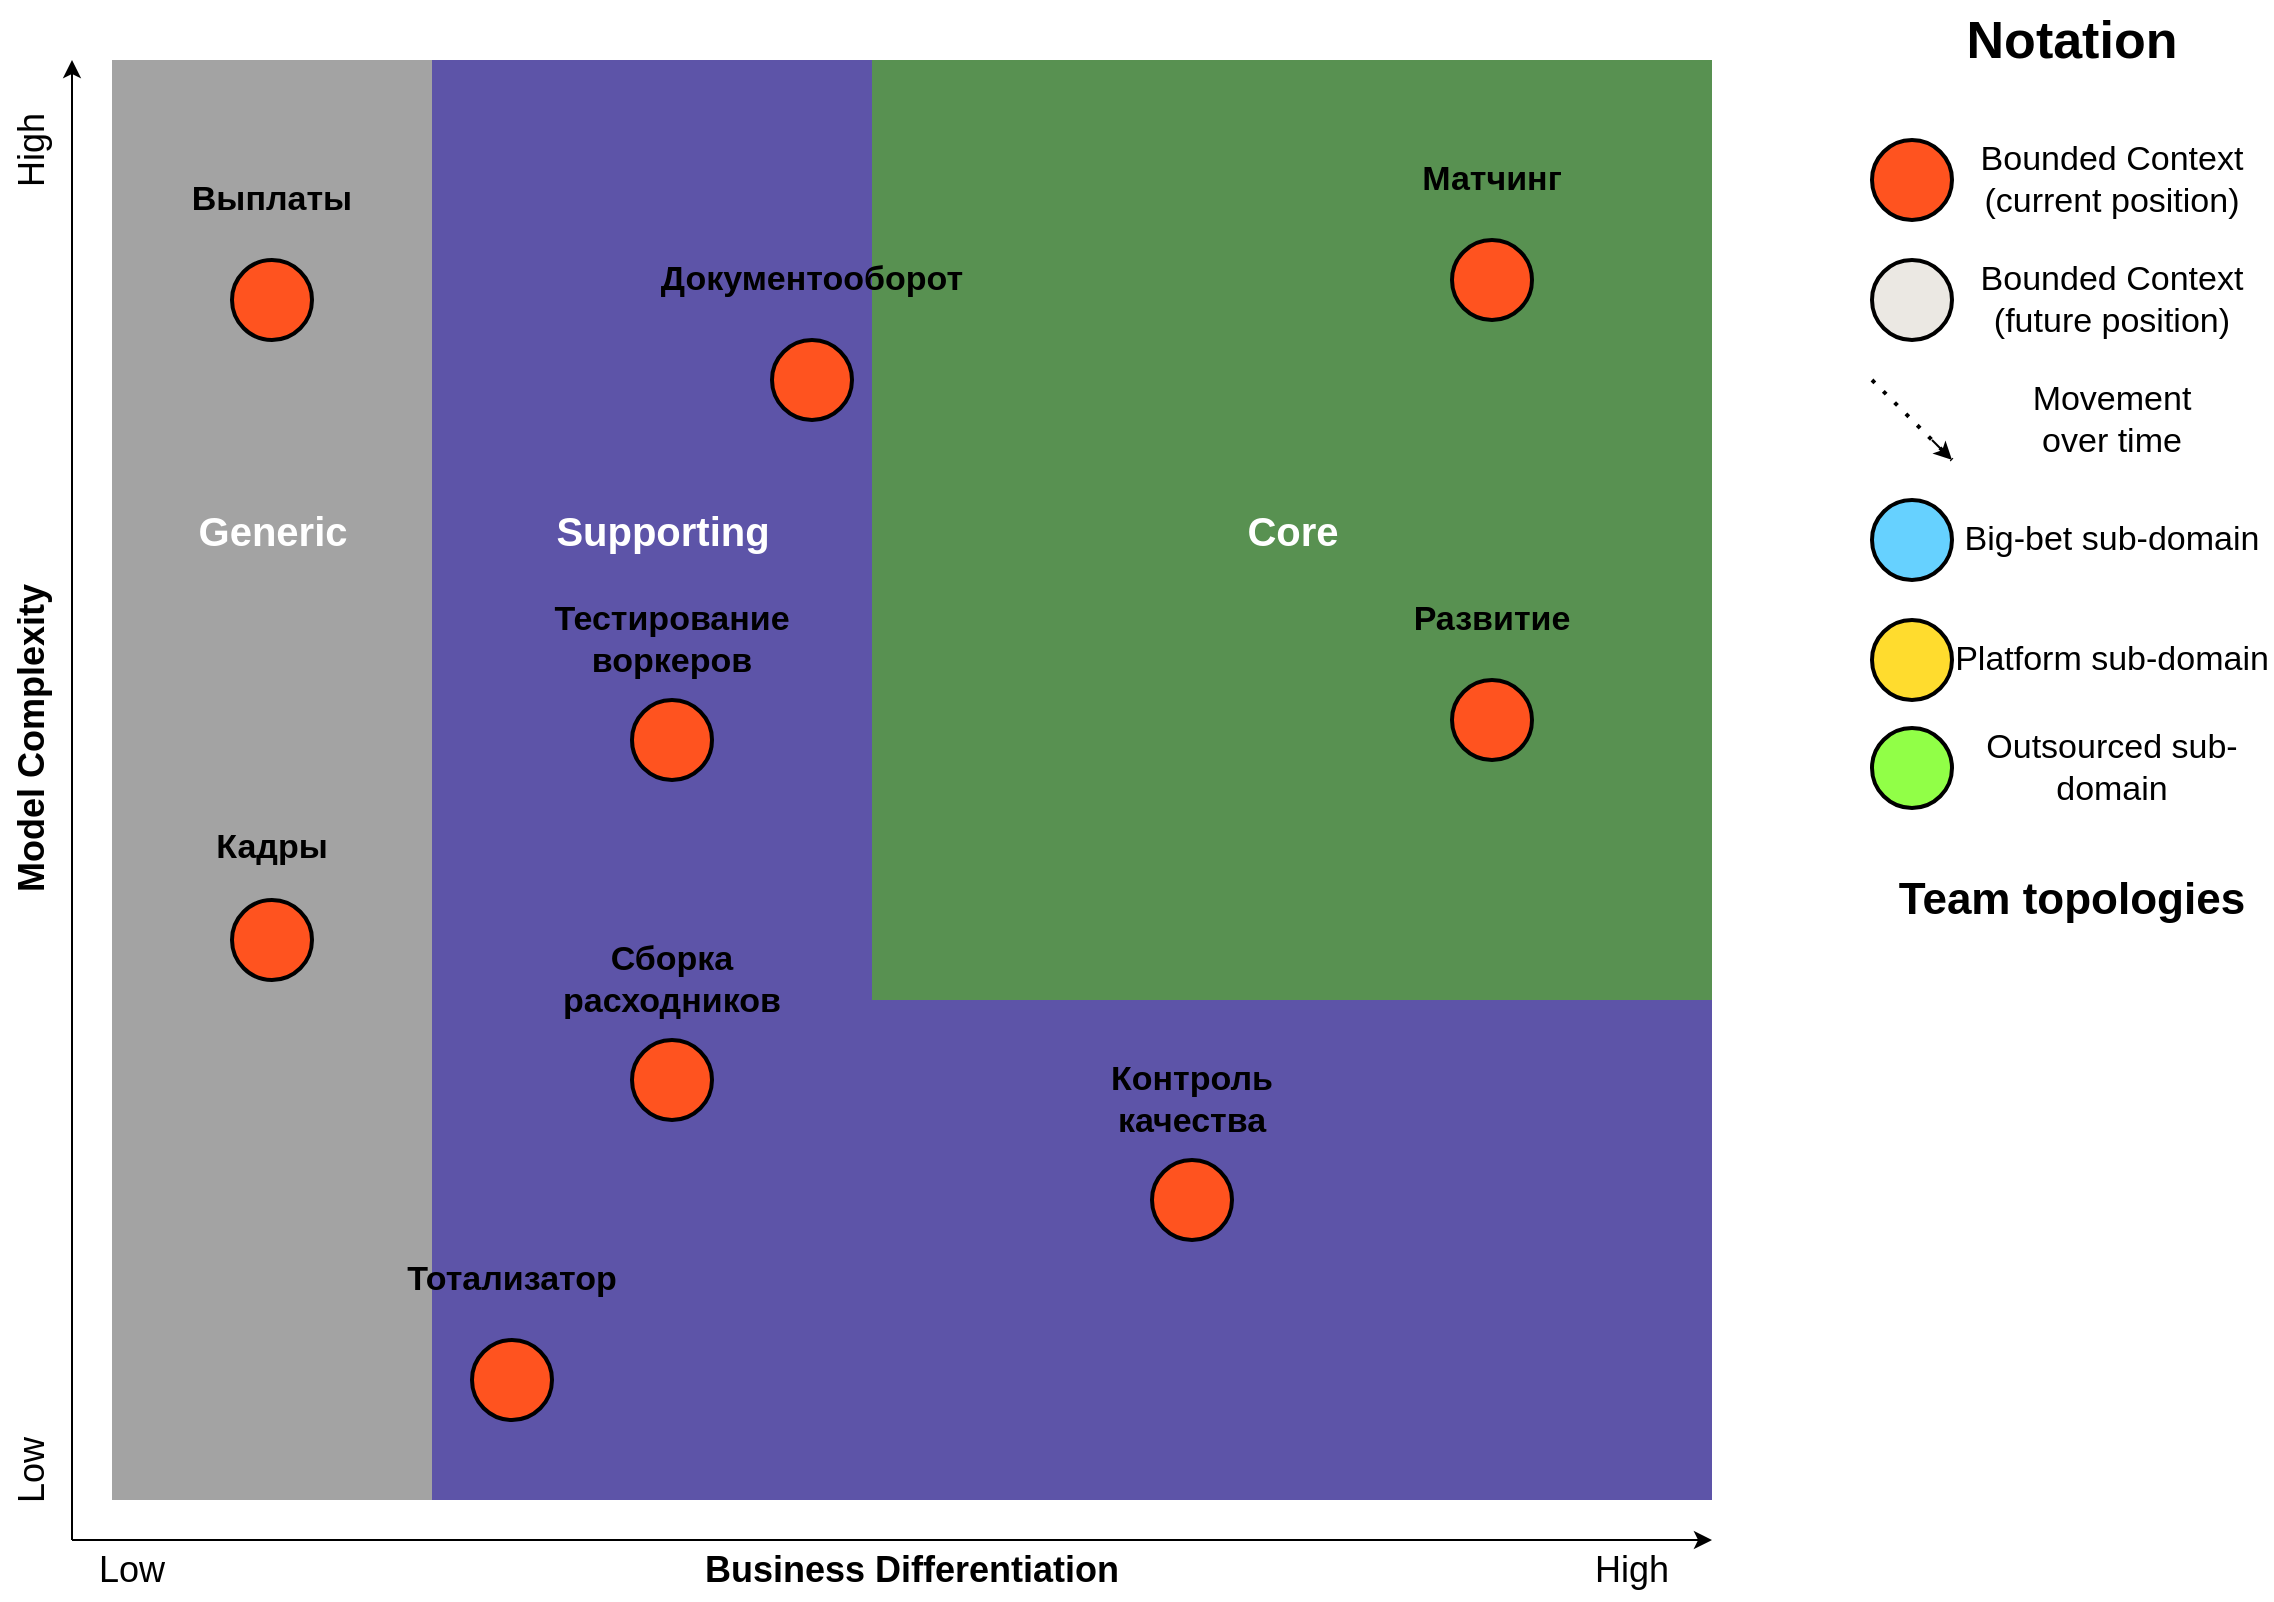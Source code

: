 <mxfile version="24.6.1" type="device">
  <diagram name="Page-1" id="1XfmQ2RfSENlsuqOlmP2">
    <mxGraphModel dx="1323" dy="932" grid="1" gridSize="10" guides="1" tooltips="1" connect="1" arrows="1" fold="1" page="1" pageScale="1" pageWidth="1169" pageHeight="827" math="0" shadow="0">
      <root>
        <mxCell id="0" />
        <mxCell id="1" parent="0" />
        <mxCell id="ol1E6UsP-KSh0mB5dsv8-2" value="" style="rounded=0;whiteSpace=wrap;html=1;strokeColor=none;fillColor=#A3A3A3;" vertex="1" parent="1">
          <mxGeometry x="80" y="40" width="160" height="720" as="geometry" />
        </mxCell>
        <mxCell id="ol1E6UsP-KSh0mB5dsv8-3" value="" style="rounded=0;whiteSpace=wrap;html=1;strokeColor=none;fillColor=#5D54A8;" vertex="1" parent="1">
          <mxGeometry x="240" y="40" width="640" height="720" as="geometry" />
        </mxCell>
        <mxCell id="ol1E6UsP-KSh0mB5dsv8-4" value="" style="rounded=0;whiteSpace=wrap;html=1;strokeColor=none;fillColor=#589151;" vertex="1" parent="1">
          <mxGeometry x="460" y="40" width="420" height="470" as="geometry" />
        </mxCell>
        <mxCell id="ol1E6UsP-KSh0mB5dsv8-5" value="&lt;font color=&quot;#ffffff&quot; style=&quot;font-size: 20px;&quot;&gt;&lt;b&gt;Supporting&lt;/b&gt;&lt;/font&gt;" style="text;html=1;align=center;verticalAlign=middle;resizable=0;points=[];autosize=1;strokeColor=none;fillColor=none;" vertex="1" parent="1">
          <mxGeometry x="290" y="255" width="130" height="40" as="geometry" />
        </mxCell>
        <mxCell id="ol1E6UsP-KSh0mB5dsv8-6" value="&lt;font color=&quot;#ffffff&quot; style=&quot;font-size: 20px;&quot;&gt;&lt;b&gt;Generic&lt;/b&gt;&lt;/font&gt;" style="text;html=1;align=center;verticalAlign=middle;resizable=0;points=[];autosize=1;strokeColor=none;fillColor=none;" vertex="1" parent="1">
          <mxGeometry x="110" y="255" width="100" height="40" as="geometry" />
        </mxCell>
        <mxCell id="ol1E6UsP-KSh0mB5dsv8-7" value="&lt;font color=&quot;#ffffff&quot; style=&quot;font-size: 20px;&quot;&gt;&lt;b&gt;Core&lt;/b&gt;&lt;/font&gt;" style="text;html=1;align=center;verticalAlign=middle;resizable=0;points=[];autosize=1;strokeColor=none;fillColor=none;" vertex="1" parent="1">
          <mxGeometry x="635" y="255" width="70" height="40" as="geometry" />
        </mxCell>
        <mxCell id="ol1E6UsP-KSh0mB5dsv8-8" value="" style="endArrow=classic;html=1;rounded=0;" edge="1" parent="1">
          <mxGeometry width="50" height="50" relative="1" as="geometry">
            <mxPoint x="60" y="780" as="sourcePoint" />
            <mxPoint x="60" y="40" as="targetPoint" />
          </mxGeometry>
        </mxCell>
        <mxCell id="ol1E6UsP-KSh0mB5dsv8-9" value="" style="endArrow=classic;html=1;rounded=0;" edge="1" parent="1">
          <mxGeometry width="50" height="50" relative="1" as="geometry">
            <mxPoint x="60" y="780" as="sourcePoint" />
            <mxPoint x="880" y="780" as="targetPoint" />
          </mxGeometry>
        </mxCell>
        <mxCell id="ol1E6UsP-KSh0mB5dsv8-10" value="&lt;font style=&quot;font-size: 18px;&quot;&gt;Low&lt;/font&gt;" style="text;html=1;align=center;verticalAlign=middle;whiteSpace=wrap;rounded=0;" vertex="1" parent="1">
          <mxGeometry x="60" y="780" width="60" height="30" as="geometry" />
        </mxCell>
        <mxCell id="ol1E6UsP-KSh0mB5dsv8-11" value="&lt;font style=&quot;font-size: 18px;&quot;&gt;High&lt;/font&gt;" style="text;html=1;align=center;verticalAlign=middle;whiteSpace=wrap;rounded=0;" vertex="1" parent="1">
          <mxGeometry x="810" y="780" width="60" height="30" as="geometry" />
        </mxCell>
        <mxCell id="ol1E6UsP-KSh0mB5dsv8-13" value="&lt;font style=&quot;font-size: 18px;&quot;&gt;High&lt;/font&gt;" style="text;html=1;align=center;verticalAlign=middle;whiteSpace=wrap;rounded=0;rotation=-90;" vertex="1" parent="1">
          <mxGeometry x="10" y="70" width="60" height="30" as="geometry" />
        </mxCell>
        <mxCell id="ol1E6UsP-KSh0mB5dsv8-14" value="&lt;font style=&quot;font-size: 18px;&quot;&gt;Low&lt;/font&gt;" style="text;html=1;align=center;verticalAlign=middle;whiteSpace=wrap;rounded=0;rotation=-90;" vertex="1" parent="1">
          <mxGeometry x="10" y="730" width="60" height="30" as="geometry" />
        </mxCell>
        <mxCell id="ol1E6UsP-KSh0mB5dsv8-15" value="" style="ellipse;whiteSpace=wrap;html=1;aspect=fixed;strokeWidth=2;fillColor=#FF531F;" vertex="1" parent="1">
          <mxGeometry x="960" y="80" width="40" height="40" as="geometry" />
        </mxCell>
        <mxCell id="ol1E6UsP-KSh0mB5dsv8-17" value="&lt;font style=&quot;font-size: 17px;&quot;&gt;Bounded Context&lt;/font&gt;&lt;div style=&quot;font-size: 17px;&quot;&gt;&lt;font style=&quot;font-size: 17px;&quot;&gt;(current position)&lt;/font&gt;&lt;/div&gt;" style="text;html=1;align=center;verticalAlign=middle;whiteSpace=wrap;rounded=0;" vertex="1" parent="1">
          <mxGeometry x="1000" y="80" width="160" height="40" as="geometry" />
        </mxCell>
        <mxCell id="ol1E6UsP-KSh0mB5dsv8-18" value="" style="ellipse;whiteSpace=wrap;html=1;aspect=fixed;strokeWidth=2;fillColor=#EBE8E3;" vertex="1" parent="1">
          <mxGeometry x="960" y="140" width="40" height="40" as="geometry" />
        </mxCell>
        <mxCell id="ol1E6UsP-KSh0mB5dsv8-19" value="&lt;font style=&quot;font-size: 17px;&quot;&gt;Bounded Context&lt;/font&gt;&lt;div style=&quot;font-size: 17px;&quot;&gt;&lt;font style=&quot;font-size: 17px;&quot;&gt;(future position)&lt;/font&gt;&lt;/div&gt;" style="text;html=1;align=center;verticalAlign=middle;whiteSpace=wrap;rounded=0;" vertex="1" parent="1">
          <mxGeometry x="1000" y="140" width="160" height="40" as="geometry" />
        </mxCell>
        <mxCell id="ol1E6UsP-KSh0mB5dsv8-21" value="&lt;font style=&quot;font-size: 17px;&quot;&gt;Movement&lt;/font&gt;&lt;div&gt;&lt;font style=&quot;font-size: 17px;&quot;&gt;over time&lt;/font&gt;&lt;/div&gt;" style="text;html=1;align=center;verticalAlign=middle;whiteSpace=wrap;rounded=0;" vertex="1" parent="1">
          <mxGeometry x="1000" y="200" width="160" height="40" as="geometry" />
        </mxCell>
        <mxCell id="ol1E6UsP-KSh0mB5dsv8-22" value="" style="ellipse;whiteSpace=wrap;html=1;aspect=fixed;strokeWidth=2;fillColor=#66D1FF;" vertex="1" parent="1">
          <mxGeometry x="960" y="260" width="40" height="40" as="geometry" />
        </mxCell>
        <mxCell id="ol1E6UsP-KSh0mB5dsv8-23" value="&lt;span style=&quot;font-size: 17px;&quot;&gt;Big-bet sub-domain&lt;/span&gt;" style="text;html=1;align=center;verticalAlign=middle;whiteSpace=wrap;rounded=0;" vertex="1" parent="1">
          <mxGeometry x="1000" y="260" width="160" height="40" as="geometry" />
        </mxCell>
        <mxCell id="ol1E6UsP-KSh0mB5dsv8-24" value="" style="ellipse;whiteSpace=wrap;html=1;aspect=fixed;strokeWidth=2;fillColor=#FFDC2E;" vertex="1" parent="1">
          <mxGeometry x="960" y="320" width="40" height="40" as="geometry" />
        </mxCell>
        <mxCell id="ol1E6UsP-KSh0mB5dsv8-25" value="&lt;span style=&quot;font-size: 17px;&quot;&gt;Platform sub-domain&lt;/span&gt;" style="text;html=1;align=center;verticalAlign=middle;whiteSpace=wrap;rounded=0;" vertex="1" parent="1">
          <mxGeometry x="1000" y="320" width="160" height="40" as="geometry" />
        </mxCell>
        <mxCell id="ol1E6UsP-KSh0mB5dsv8-26" value="" style="ellipse;whiteSpace=wrap;html=1;aspect=fixed;strokeWidth=2;fillColor=#91FF47;" vertex="1" parent="1">
          <mxGeometry x="960" y="374" width="40" height="40" as="geometry" />
        </mxCell>
        <mxCell id="ol1E6UsP-KSh0mB5dsv8-27" value="&lt;span style=&quot;font-size: 17px;&quot;&gt;Outsourced sub-domain&lt;/span&gt;" style="text;html=1;align=center;verticalAlign=middle;whiteSpace=wrap;rounded=0;" vertex="1" parent="1">
          <mxGeometry x="1000" y="374" width="160" height="40" as="geometry" />
        </mxCell>
        <mxCell id="ol1E6UsP-KSh0mB5dsv8-34" value="&lt;div style=&quot;&quot;&gt;&lt;b style=&quot;&quot;&gt;&lt;font style=&quot;font-size: 26px;&quot;&gt;Notation&lt;/font&gt;&lt;/b&gt;&lt;/div&gt;" style="text;html=1;align=center;verticalAlign=middle;whiteSpace=wrap;rounded=0;" vertex="1" parent="1">
          <mxGeometry x="960" y="10" width="200" height="40" as="geometry" />
        </mxCell>
        <mxCell id="ol1E6UsP-KSh0mB5dsv8-35" value="" style="endArrow=none;dashed=1;html=1;dashPattern=1 3;strokeWidth=2;rounded=0;entryX=0;entryY=1;entryDx=0;entryDy=0;" edge="1" parent="1" target="ol1E6UsP-KSh0mB5dsv8-21">
          <mxGeometry width="50" height="50" relative="1" as="geometry">
            <mxPoint x="960" y="200" as="sourcePoint" />
            <mxPoint x="970" y="210" as="targetPoint" />
          </mxGeometry>
        </mxCell>
        <mxCell id="ol1E6UsP-KSh0mB5dsv8-36" value="" style="endArrow=classic;html=1;rounded=0;entryX=0;entryY=1;entryDx=0;entryDy=0;" edge="1" parent="1" target="ol1E6UsP-KSh0mB5dsv8-21">
          <mxGeometry width="50" height="50" relative="1" as="geometry">
            <mxPoint x="990" y="230" as="sourcePoint" />
            <mxPoint x="910" y="270" as="targetPoint" />
          </mxGeometry>
        </mxCell>
        <mxCell id="ol1E6UsP-KSh0mB5dsv8-38" value="&lt;div style=&quot;&quot;&gt;&lt;b style=&quot;&quot;&gt;&lt;font style=&quot;font-size: 22px;&quot;&gt;Team topologies&lt;/font&gt;&lt;/b&gt;&lt;/div&gt;" style="text;html=1;align=center;verticalAlign=middle;whiteSpace=wrap;rounded=0;" vertex="1" parent="1">
          <mxGeometry x="960" y="440" width="200" height="40" as="geometry" />
        </mxCell>
        <mxCell id="ol1E6UsP-KSh0mB5dsv8-42" value="&lt;font style=&quot;font-size: 18px;&quot;&gt;&lt;b&gt;Model Complexity&lt;/b&gt;&lt;/font&gt;" style="text;html=1;align=center;verticalAlign=middle;whiteSpace=wrap;rounded=0;rotation=-90;" vertex="1" parent="1">
          <mxGeometry x="-75" y="364" width="230" height="30" as="geometry" />
        </mxCell>
        <mxCell id="ol1E6UsP-KSh0mB5dsv8-43" value="&lt;font style=&quot;font-size: 18px;&quot;&gt;&lt;b&gt;Business Differentiation&lt;/b&gt;&lt;/font&gt;" style="text;html=1;align=center;verticalAlign=middle;whiteSpace=wrap;rounded=0;" vertex="1" parent="1">
          <mxGeometry x="270" y="780" width="420" height="30" as="geometry" />
        </mxCell>
        <mxCell id="ol1E6UsP-KSh0mB5dsv8-1" value="Bounded Contexts" parent="0" />
        <mxCell id="ol1E6UsP-KSh0mB5dsv8-44" value="" style="ellipse;whiteSpace=wrap;html=1;aspect=fixed;strokeWidth=2;fillColor=#FF531F;" vertex="1" parent="ol1E6UsP-KSh0mB5dsv8-1">
          <mxGeometry x="340" y="530" width="40" height="40" as="geometry" />
        </mxCell>
        <mxCell id="ol1E6UsP-KSh0mB5dsv8-45" value="" style="ellipse;whiteSpace=wrap;html=1;aspect=fixed;strokeWidth=2;fillColor=#FF531F;" vertex="1" parent="ol1E6UsP-KSh0mB5dsv8-1">
          <mxGeometry x="140" y="140" width="40" height="40" as="geometry" />
        </mxCell>
        <mxCell id="ol1E6UsP-KSh0mB5dsv8-46" value="" style="ellipse;whiteSpace=wrap;html=1;aspect=fixed;strokeWidth=2;fillColor=#FF531F;" vertex="1" parent="ol1E6UsP-KSh0mB5dsv8-1">
          <mxGeometry x="260" y="680" width="40" height="40" as="geometry" />
        </mxCell>
        <mxCell id="ol1E6UsP-KSh0mB5dsv8-47" value="" style="ellipse;whiteSpace=wrap;html=1;aspect=fixed;strokeWidth=2;fillColor=#FF531F;" vertex="1" parent="ol1E6UsP-KSh0mB5dsv8-1">
          <mxGeometry x="140" y="460" width="40" height="40" as="geometry" />
        </mxCell>
        <mxCell id="ol1E6UsP-KSh0mB5dsv8-48" value="" style="ellipse;whiteSpace=wrap;html=1;aspect=fixed;strokeWidth=2;fillColor=#FF531F;" vertex="1" parent="ol1E6UsP-KSh0mB5dsv8-1">
          <mxGeometry x="410" y="180" width="40" height="40" as="geometry" />
        </mxCell>
        <mxCell id="ol1E6UsP-KSh0mB5dsv8-49" value="" style="ellipse;whiteSpace=wrap;html=1;aspect=fixed;strokeWidth=2;fillColor=#FF531F;" vertex="1" parent="ol1E6UsP-KSh0mB5dsv8-1">
          <mxGeometry x="600" y="590" width="40" height="40" as="geometry" />
        </mxCell>
        <mxCell id="ol1E6UsP-KSh0mB5dsv8-50" value="" style="ellipse;whiteSpace=wrap;html=1;aspect=fixed;strokeWidth=2;fillColor=#FF531F;" vertex="1" parent="ol1E6UsP-KSh0mB5dsv8-1">
          <mxGeometry x="750" y="130" width="40" height="40" as="geometry" />
        </mxCell>
        <mxCell id="ol1E6UsP-KSh0mB5dsv8-51" value="&lt;span style=&quot;font-size: 17px;&quot;&gt;&lt;b&gt;Матчинг&lt;/b&gt;&lt;/span&gt;" style="text;html=1;align=center;verticalAlign=middle;whiteSpace=wrap;rounded=0;" vertex="1" parent="ol1E6UsP-KSh0mB5dsv8-1">
          <mxGeometry x="690" y="80" width="160" height="40" as="geometry" />
        </mxCell>
        <mxCell id="ol1E6UsP-KSh0mB5dsv8-52" value="&lt;span style=&quot;font-size: 17px;&quot;&gt;&lt;b&gt;Документооборот&lt;/b&gt;&lt;/span&gt;" style="text;html=1;align=center;verticalAlign=middle;whiteSpace=wrap;rounded=0;" vertex="1" parent="ol1E6UsP-KSh0mB5dsv8-1">
          <mxGeometry x="350" y="130" width="160" height="40" as="geometry" />
        </mxCell>
        <mxCell id="ol1E6UsP-KSh0mB5dsv8-53" value="&lt;span style=&quot;font-size: 17px;&quot;&gt;&lt;b&gt;Контроль качества&lt;/b&gt;&lt;/span&gt;" style="text;html=1;align=center;verticalAlign=middle;whiteSpace=wrap;rounded=0;" vertex="1" parent="ol1E6UsP-KSh0mB5dsv8-1">
          <mxGeometry x="540" y="540" width="160" height="40" as="geometry" />
        </mxCell>
        <mxCell id="ol1E6UsP-KSh0mB5dsv8-54" value="&lt;span style=&quot;font-size: 17px;&quot;&gt;&lt;b&gt;Тотализатор&lt;/b&gt;&lt;/span&gt;" style="text;html=1;align=center;verticalAlign=middle;whiteSpace=wrap;rounded=0;" vertex="1" parent="ol1E6UsP-KSh0mB5dsv8-1">
          <mxGeometry x="200" y="630" width="160" height="40" as="geometry" />
        </mxCell>
        <mxCell id="ol1E6UsP-KSh0mB5dsv8-55" value="&lt;b style=&quot;font-size: 17px;&quot;&gt;Сборка расходников&lt;/b&gt;" style="text;html=1;align=center;verticalAlign=middle;whiteSpace=wrap;rounded=0;" vertex="1" parent="ol1E6UsP-KSh0mB5dsv8-1">
          <mxGeometry x="280" y="480" width="160" height="40" as="geometry" />
        </mxCell>
        <mxCell id="ol1E6UsP-KSh0mB5dsv8-56" value="&lt;span style=&quot;font-size: 17px;&quot;&gt;&lt;b&gt;Кадры&lt;/b&gt;&lt;/span&gt;" style="text;html=1;align=center;verticalAlign=middle;whiteSpace=wrap;rounded=0;" vertex="1" parent="ol1E6UsP-KSh0mB5dsv8-1">
          <mxGeometry x="80" y="414" width="160" height="40" as="geometry" />
        </mxCell>
        <mxCell id="ol1E6UsP-KSh0mB5dsv8-57" value="&lt;span style=&quot;font-size: 17px;&quot;&gt;&lt;b&gt;Выплаты&lt;/b&gt;&lt;/span&gt;" style="text;html=1;align=center;verticalAlign=middle;whiteSpace=wrap;rounded=0;" vertex="1" parent="ol1E6UsP-KSh0mB5dsv8-1">
          <mxGeometry x="80" y="90" width="160" height="40" as="geometry" />
        </mxCell>
        <mxCell id="ol1E6UsP-KSh0mB5dsv8-58" value="" style="ellipse;whiteSpace=wrap;html=1;aspect=fixed;strokeWidth=2;fillColor=#FF531F;" vertex="1" parent="ol1E6UsP-KSh0mB5dsv8-1">
          <mxGeometry x="750" y="350" width="40" height="40" as="geometry" />
        </mxCell>
        <mxCell id="ol1E6UsP-KSh0mB5dsv8-59" value="&lt;span style=&quot;font-size: 17px;&quot;&gt;&lt;b&gt;Развитие&lt;/b&gt;&lt;/span&gt;" style="text;html=1;align=center;verticalAlign=middle;whiteSpace=wrap;rounded=0;" vertex="1" parent="ol1E6UsP-KSh0mB5dsv8-1">
          <mxGeometry x="690" y="300" width="160" height="40" as="geometry" />
        </mxCell>
        <mxCell id="ol1E6UsP-KSh0mB5dsv8-60" value="" style="ellipse;whiteSpace=wrap;html=1;aspect=fixed;strokeWidth=2;fillColor=#FF531F;" vertex="1" parent="ol1E6UsP-KSh0mB5dsv8-1">
          <mxGeometry x="340" y="360" width="40" height="40" as="geometry" />
        </mxCell>
        <mxCell id="ol1E6UsP-KSh0mB5dsv8-61" value="&lt;span style=&quot;font-size: 17px;&quot;&gt;&lt;b&gt;Тестирование воркеров&lt;/b&gt;&lt;/span&gt;" style="text;html=1;align=center;verticalAlign=middle;whiteSpace=wrap;rounded=0;" vertex="1" parent="ol1E6UsP-KSh0mB5dsv8-1">
          <mxGeometry x="280" y="310" width="160" height="40" as="geometry" />
        </mxCell>
      </root>
    </mxGraphModel>
  </diagram>
</mxfile>
